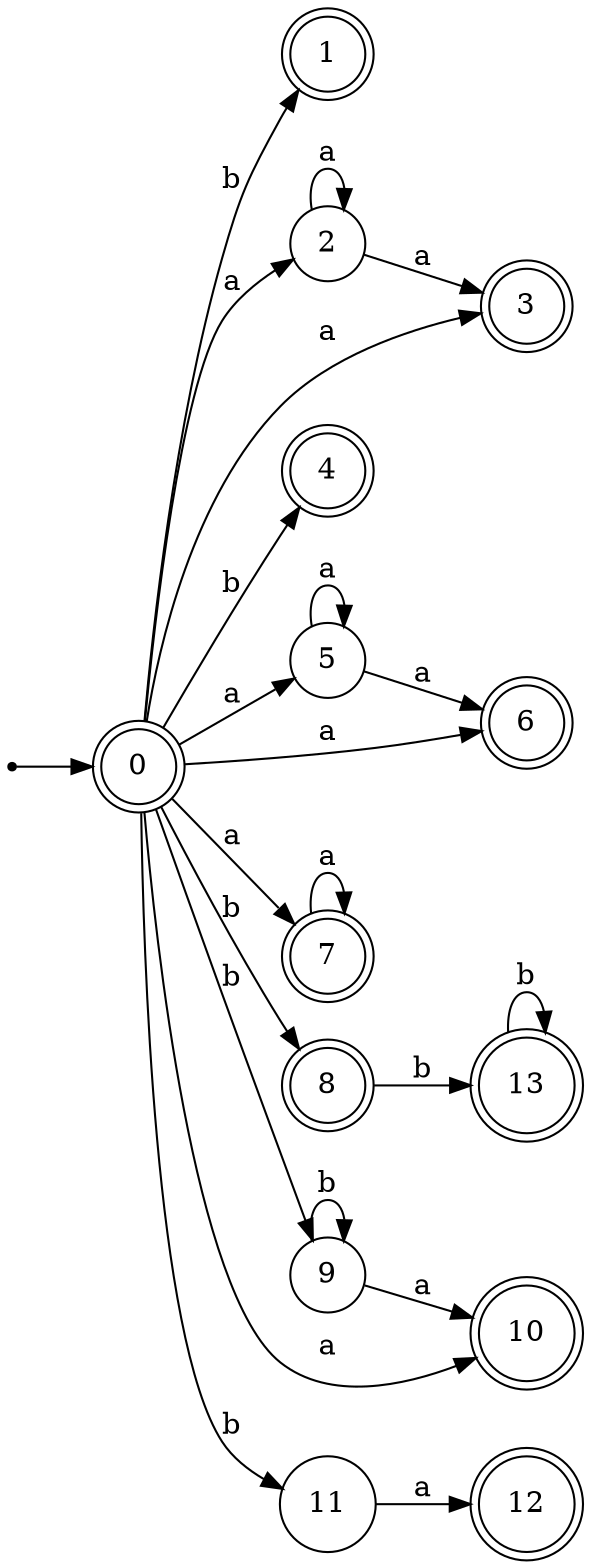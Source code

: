 digraph finite_state_machine {
rankdir=LR;
size="20,20";
node [shape = point]; "dummy0"
node [shape = doublecircle]; "0";"dummy0" -> "0";
node [shape = doublecircle]; "1";node [shape = circle]; "2";
node [shape = doublecircle]; "3";node [shape = doublecircle]; "4";node [shape = circle]; "5";
node [shape = doublecircle]; "6";node [shape = doublecircle]; "7";node [shape = doublecircle]; "8";node [shape = circle]; "9";
node [shape = doublecircle]; "10";node [shape = circle]; "11";
node [shape = doublecircle]; "12";node [shape = doublecircle]; "13";"0" -> "1" [label = "b"];
 "0" -> "4" [label = "b"];
 "0" -> "8" [label = "b"];
 "0" -> "9" [label = "b"];
 "0" -> "11" [label = "b"];
 "0" -> "2" [label = "a"];
 "0" -> "3" [label = "a"];
 "0" -> "5" [label = "a"];
 "0" -> "6" [label = "a"];
 "0" -> "7" [label = "a"];
 "0" -> "10" [label = "a"];
 "11" -> "12" [label = "a"];
 "9" -> "9" [label = "b"];
 "9" -> "10" [label = "a"];
 "8" -> "13" [label = "b"];
 "13" -> "13" [label = "b"];
 "7" -> "7" [label = "a"];
 "5" -> "5" [label = "a"];
 "5" -> "6" [label = "a"];
 "2" -> "2" [label = "a"];
 "2" -> "3" [label = "a"];
 }
